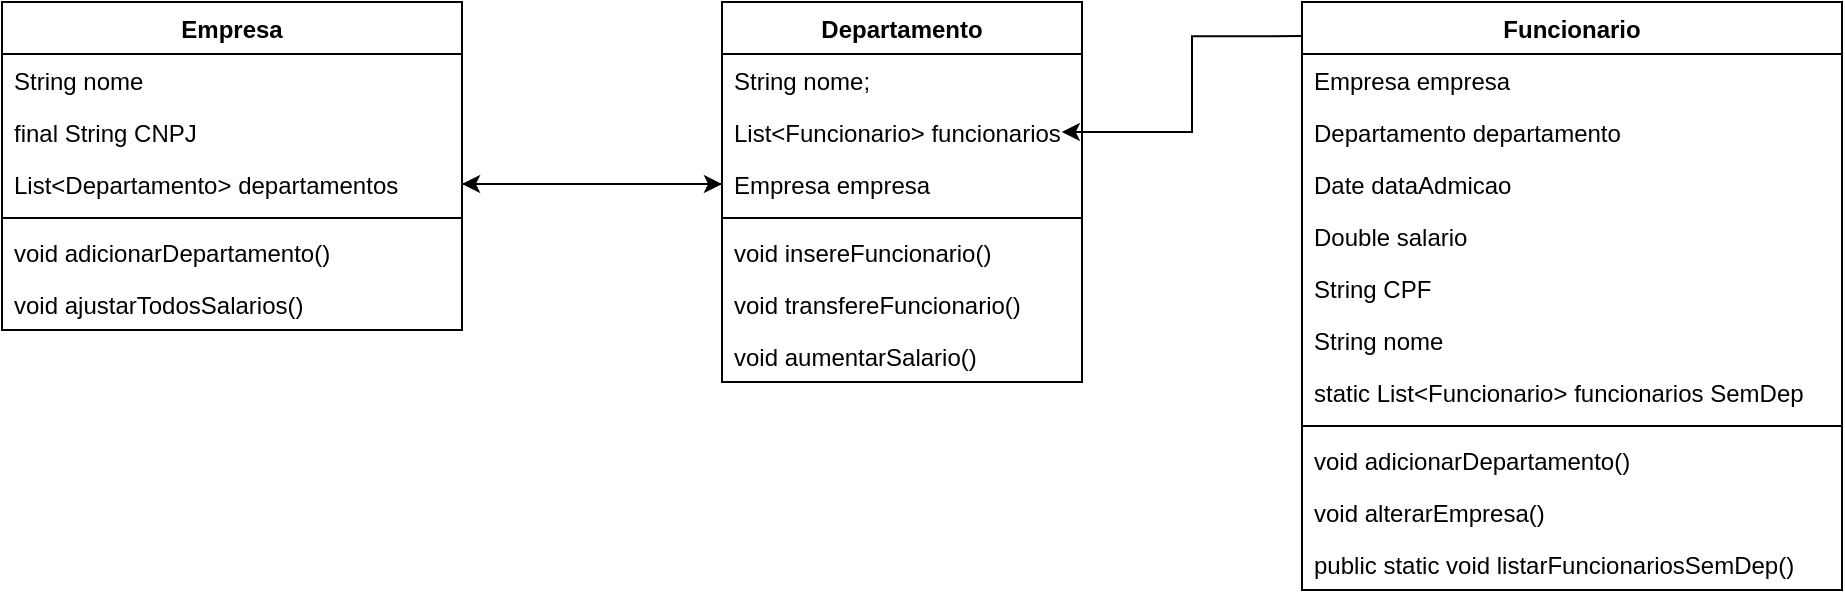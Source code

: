 <mxfile version="20.7.4" type="device"><diagram id="C5RBs43oDa-KdzZeNtuy" name="Page-1"><mxGraphModel dx="1947" dy="532" grid="1" gridSize="10" guides="1" tooltips="1" connect="1" arrows="1" fold="1" page="1" pageScale="1" pageWidth="827" pageHeight="1169" math="0" shadow="0"><root><mxCell id="WIyWlLk6GJQsqaUBKTNV-0"/><mxCell id="WIyWlLk6GJQsqaUBKTNV-1" parent="WIyWlLk6GJQsqaUBKTNV-0"/><mxCell id="WpgoZUc8cMVajrtpKcXR-4" value="Departamento" style="swimlane;fontStyle=1;align=center;verticalAlign=top;childLayout=stackLayout;horizontal=1;startSize=26;horizontalStack=0;resizeParent=1;resizeParentMax=0;resizeLast=0;collapsible=1;marginBottom=0;" parent="WIyWlLk6GJQsqaUBKTNV-1" vertex="1"><mxGeometry x="350" y="20" width="180" height="190" as="geometry"/></mxCell><mxCell id="WpgoZUc8cMVajrtpKcXR-15" value="String nome;" style="text;strokeColor=none;fillColor=none;align=left;verticalAlign=top;spacingLeft=4;spacingRight=4;overflow=hidden;rotatable=0;points=[[0,0.5],[1,0.5]];portConstraint=eastwest;" parent="WpgoZUc8cMVajrtpKcXR-4" vertex="1"><mxGeometry y="26" width="180" height="26" as="geometry"/></mxCell><mxCell id="WpgoZUc8cMVajrtpKcXR-5" value="List&lt;Funcionario&gt; funcionarios" style="text;strokeColor=none;fillColor=none;align=left;verticalAlign=top;spacingLeft=4;spacingRight=4;overflow=hidden;rotatable=0;points=[[0,0.5],[1,0.5]];portConstraint=eastwest;" parent="WpgoZUc8cMVajrtpKcXR-4" vertex="1"><mxGeometry y="52" width="180" height="26" as="geometry"/></mxCell><mxCell id="WpgoZUc8cMVajrtpKcXR-16" value="Empresa empresa" style="text;strokeColor=none;fillColor=none;align=left;verticalAlign=top;spacingLeft=4;spacingRight=4;overflow=hidden;rotatable=0;points=[[0,0.5],[1,0.5]];portConstraint=eastwest;" parent="WpgoZUc8cMVajrtpKcXR-4" vertex="1"><mxGeometry y="78" width="180" height="26" as="geometry"/></mxCell><mxCell id="WpgoZUc8cMVajrtpKcXR-6" value="" style="line;strokeWidth=1;fillColor=none;align=left;verticalAlign=middle;spacingTop=-1;spacingLeft=3;spacingRight=3;rotatable=0;labelPosition=right;points=[];portConstraint=eastwest;strokeColor=inherit;" parent="WpgoZUc8cMVajrtpKcXR-4" vertex="1"><mxGeometry y="104" width="180" height="8" as="geometry"/></mxCell><mxCell id="WpgoZUc8cMVajrtpKcXR-7" value="void insereFuncionario()" style="text;strokeColor=none;fillColor=none;align=left;verticalAlign=top;spacingLeft=4;spacingRight=4;overflow=hidden;rotatable=0;points=[[0,0.5],[1,0.5]];portConstraint=eastwest;" parent="WpgoZUc8cMVajrtpKcXR-4" vertex="1"><mxGeometry y="112" width="180" height="26" as="geometry"/></mxCell><mxCell id="WpgoZUc8cMVajrtpKcXR-13" value="void transfereFuncionario()" style="text;strokeColor=none;fillColor=none;align=left;verticalAlign=top;spacingLeft=4;spacingRight=4;overflow=hidden;rotatable=0;points=[[0,0.5],[1,0.5]];portConstraint=eastwest;" parent="WpgoZUc8cMVajrtpKcXR-4" vertex="1"><mxGeometry y="138" width="180" height="26" as="geometry"/></mxCell><mxCell id="oRnO9q2BhAYqDm_zOR_G-4" value="void aumentarSalario()" style="text;strokeColor=none;fillColor=none;align=left;verticalAlign=top;spacingLeft=4;spacingRight=4;overflow=hidden;rotatable=0;points=[[0,0.5],[1,0.5]];portConstraint=eastwest;" parent="WpgoZUc8cMVajrtpKcXR-4" vertex="1"><mxGeometry y="164" width="180" height="26" as="geometry"/></mxCell><mxCell id="WpgoZUc8cMVajrtpKcXR-17" value="Empresa" style="swimlane;fontStyle=1;align=center;verticalAlign=top;childLayout=stackLayout;horizontal=1;startSize=26;horizontalStack=0;resizeParent=1;resizeParentMax=0;resizeLast=0;collapsible=1;marginBottom=0;" parent="WIyWlLk6GJQsqaUBKTNV-1" vertex="1"><mxGeometry x="-10" y="20" width="230" height="164" as="geometry"/></mxCell><mxCell id="WpgoZUc8cMVajrtpKcXR-18" value="String nome" style="text;strokeColor=none;fillColor=none;align=left;verticalAlign=top;spacingLeft=4;spacingRight=4;overflow=hidden;rotatable=0;points=[[0,0.5],[1,0.5]];portConstraint=eastwest;" parent="WpgoZUc8cMVajrtpKcXR-17" vertex="1"><mxGeometry y="26" width="230" height="26" as="geometry"/></mxCell><mxCell id="WpgoZUc8cMVajrtpKcXR-21" value="final String CNPJ" style="text;strokeColor=none;fillColor=none;align=left;verticalAlign=top;spacingLeft=4;spacingRight=4;overflow=hidden;rotatable=0;points=[[0,0.5],[1,0.5]];portConstraint=eastwest;" parent="WpgoZUc8cMVajrtpKcXR-17" vertex="1"><mxGeometry y="52" width="230" height="26" as="geometry"/></mxCell><mxCell id="WpgoZUc8cMVajrtpKcXR-22" value="List&lt;Departamento&gt; departamentos" style="text;strokeColor=none;fillColor=none;align=left;verticalAlign=top;spacingLeft=4;spacingRight=4;overflow=hidden;rotatable=0;points=[[0,0.5],[1,0.5]];portConstraint=eastwest;" parent="WpgoZUc8cMVajrtpKcXR-17" vertex="1"><mxGeometry y="78" width="230" height="26" as="geometry"/></mxCell><mxCell id="WpgoZUc8cMVajrtpKcXR-19" value="" style="line;strokeWidth=1;fillColor=none;align=left;verticalAlign=middle;spacingTop=-1;spacingLeft=3;spacingRight=3;rotatable=0;labelPosition=right;points=[];portConstraint=eastwest;strokeColor=inherit;" parent="WpgoZUc8cMVajrtpKcXR-17" vertex="1"><mxGeometry y="104" width="230" height="8" as="geometry"/></mxCell><mxCell id="WpgoZUc8cMVajrtpKcXR-20" value="void adicionarDepartamento()" style="text;strokeColor=none;fillColor=none;align=left;verticalAlign=top;spacingLeft=4;spacingRight=4;overflow=hidden;rotatable=0;points=[[0,0.5],[1,0.5]];portConstraint=eastwest;" parent="WpgoZUc8cMVajrtpKcXR-17" vertex="1"><mxGeometry y="112" width="230" height="26" as="geometry"/></mxCell><mxCell id="oRnO9q2BhAYqDm_zOR_G-5" value="void ajustarTodosSalarios()" style="text;strokeColor=none;fillColor=none;align=left;verticalAlign=top;spacingLeft=4;spacingRight=4;overflow=hidden;rotatable=0;points=[[0,0.5],[1,0.5]];portConstraint=eastwest;" parent="WpgoZUc8cMVajrtpKcXR-17" vertex="1"><mxGeometry y="138" width="230" height="26" as="geometry"/></mxCell><mxCell id="WpgoZUc8cMVajrtpKcXR-26" style="edgeStyle=orthogonalEdgeStyle;rounded=0;orthogonalLoop=1;jettySize=auto;html=1;entryX=0.944;entryY=0.5;entryDx=0;entryDy=0;entryPerimeter=0;exitX=0;exitY=0.058;exitDx=0;exitDy=0;exitPerimeter=0;" parent="WIyWlLk6GJQsqaUBKTNV-1" source="oRnO9q2BhAYqDm_zOR_G-7" target="WpgoZUc8cMVajrtpKcXR-5" edge="1"><mxGeometry relative="1" as="geometry"/></mxCell><mxCell id="WpgoZUc8cMVajrtpKcXR-28" style="edgeStyle=orthogonalEdgeStyle;rounded=0;orthogonalLoop=1;jettySize=auto;html=1;" parent="WIyWlLk6GJQsqaUBKTNV-1" source="WpgoZUc8cMVajrtpKcXR-16" target="WpgoZUc8cMVajrtpKcXR-22" edge="1"><mxGeometry relative="1" as="geometry"/></mxCell><mxCell id="WpgoZUc8cMVajrtpKcXR-29" style="edgeStyle=orthogonalEdgeStyle;rounded=0;orthogonalLoop=1;jettySize=auto;html=1;" parent="WIyWlLk6GJQsqaUBKTNV-1" source="WpgoZUc8cMVajrtpKcXR-22" target="WpgoZUc8cMVajrtpKcXR-16" edge="1"><mxGeometry relative="1" as="geometry"/></mxCell><mxCell id="oRnO9q2BhAYqDm_zOR_G-7" value="Funcionario" style="swimlane;fontStyle=1;align=center;verticalAlign=top;childLayout=stackLayout;horizontal=1;startSize=26;horizontalStack=0;resizeParent=1;resizeParentMax=0;resizeLast=0;collapsible=1;marginBottom=0;" parent="WIyWlLk6GJQsqaUBKTNV-1" vertex="1"><mxGeometry x="640" y="20" width="270" height="294" as="geometry"/></mxCell><mxCell id="oRnO9q2BhAYqDm_zOR_G-22" value="Empresa empresa" style="text;strokeColor=none;fillColor=none;align=left;verticalAlign=top;spacingLeft=4;spacingRight=4;overflow=hidden;rotatable=0;points=[[0,0.5],[1,0.5]];portConstraint=eastwest;" parent="oRnO9q2BhAYqDm_zOR_G-7" vertex="1"><mxGeometry y="26" width="270" height="26" as="geometry"/></mxCell><mxCell id="oRnO9q2BhAYqDm_zOR_G-21" value="Departamento departamento" style="text;strokeColor=none;fillColor=none;align=left;verticalAlign=top;spacingLeft=4;spacingRight=4;overflow=hidden;rotatable=0;points=[[0,0.5],[1,0.5]];portConstraint=eastwest;" parent="oRnO9q2BhAYqDm_zOR_G-7" vertex="1"><mxGeometry y="52" width="270" height="26" as="geometry"/></mxCell><mxCell id="oRnO9q2BhAYqDm_zOR_G-20" value="Date dataAdmicao" style="text;strokeColor=none;fillColor=none;align=left;verticalAlign=top;spacingLeft=4;spacingRight=4;overflow=hidden;rotatable=0;points=[[0,0.5],[1,0.5]];portConstraint=eastwest;" parent="oRnO9q2BhAYqDm_zOR_G-7" vertex="1"><mxGeometry y="78" width="270" height="26" as="geometry"/></mxCell><mxCell id="oRnO9q2BhAYqDm_zOR_G-19" value="Double salario" style="text;strokeColor=none;fillColor=none;align=left;verticalAlign=top;spacingLeft=4;spacingRight=4;overflow=hidden;rotatable=0;points=[[0,0.5],[1,0.5]];portConstraint=eastwest;" parent="oRnO9q2BhAYqDm_zOR_G-7" vertex="1"><mxGeometry y="104" width="270" height="26" as="geometry"/></mxCell><mxCell id="oRnO9q2BhAYqDm_zOR_G-18" value="String CPF" style="text;strokeColor=none;fillColor=none;align=left;verticalAlign=top;spacingLeft=4;spacingRight=4;overflow=hidden;rotatable=0;points=[[0,0.5],[1,0.5]];portConstraint=eastwest;" parent="oRnO9q2BhAYqDm_zOR_G-7" vertex="1"><mxGeometry y="130" width="270" height="26" as="geometry"/></mxCell><mxCell id="oRnO9q2BhAYqDm_zOR_G-17" value="String nome" style="text;strokeColor=none;fillColor=none;align=left;verticalAlign=top;spacingLeft=4;spacingRight=4;overflow=hidden;rotatable=0;points=[[0,0.5],[1,0.5]];portConstraint=eastwest;" parent="oRnO9q2BhAYqDm_zOR_G-7" vertex="1"><mxGeometry y="156" width="270" height="26" as="geometry"/></mxCell><mxCell id="nPLa-ot1haIdWi9qKhtP-0" value="static List&lt;Funcionario&gt; funcionarios SemDep" style="text;strokeColor=none;fillColor=none;align=left;verticalAlign=top;spacingLeft=4;spacingRight=4;overflow=hidden;rotatable=0;points=[[0,0.5],[1,0.5]];portConstraint=eastwest;" vertex="1" parent="oRnO9q2BhAYqDm_zOR_G-7"><mxGeometry y="182" width="270" height="26" as="geometry"/></mxCell><mxCell id="oRnO9q2BhAYqDm_zOR_G-9" value="" style="line;strokeWidth=1;fillColor=none;align=left;verticalAlign=middle;spacingTop=-1;spacingLeft=3;spacingRight=3;rotatable=0;labelPosition=right;points=[];portConstraint=eastwest;strokeColor=inherit;" parent="oRnO9q2BhAYqDm_zOR_G-7" vertex="1"><mxGeometry y="208" width="270" height="8" as="geometry"/></mxCell><mxCell id="oRnO9q2BhAYqDm_zOR_G-10" value="void adicionarDepartamento()" style="text;strokeColor=none;fillColor=none;align=left;verticalAlign=top;spacingLeft=4;spacingRight=4;overflow=hidden;rotatable=0;points=[[0,0.5],[1,0.5]];portConstraint=eastwest;" parent="oRnO9q2BhAYqDm_zOR_G-7" vertex="1"><mxGeometry y="216" width="270" height="26" as="geometry"/></mxCell><mxCell id="oRnO9q2BhAYqDm_zOR_G-23" value="void alterarEmpresa()" style="text;strokeColor=none;fillColor=none;align=left;verticalAlign=top;spacingLeft=4;spacingRight=4;overflow=hidden;rotatable=0;points=[[0,0.5],[1,0.5]];portConstraint=eastwest;" parent="oRnO9q2BhAYqDm_zOR_G-7" vertex="1"><mxGeometry y="242" width="270" height="26" as="geometry"/></mxCell><mxCell id="nPLa-ot1haIdWi9qKhtP-1" value="public static void listarFuncionariosSemDep()" style="text;strokeColor=none;fillColor=none;align=left;verticalAlign=top;spacingLeft=4;spacingRight=4;overflow=hidden;rotatable=0;points=[[0,0.5],[1,0.5]];portConstraint=eastwest;" vertex="1" parent="oRnO9q2BhAYqDm_zOR_G-7"><mxGeometry y="268" width="270" height="26" as="geometry"/></mxCell></root></mxGraphModel></diagram></mxfile>